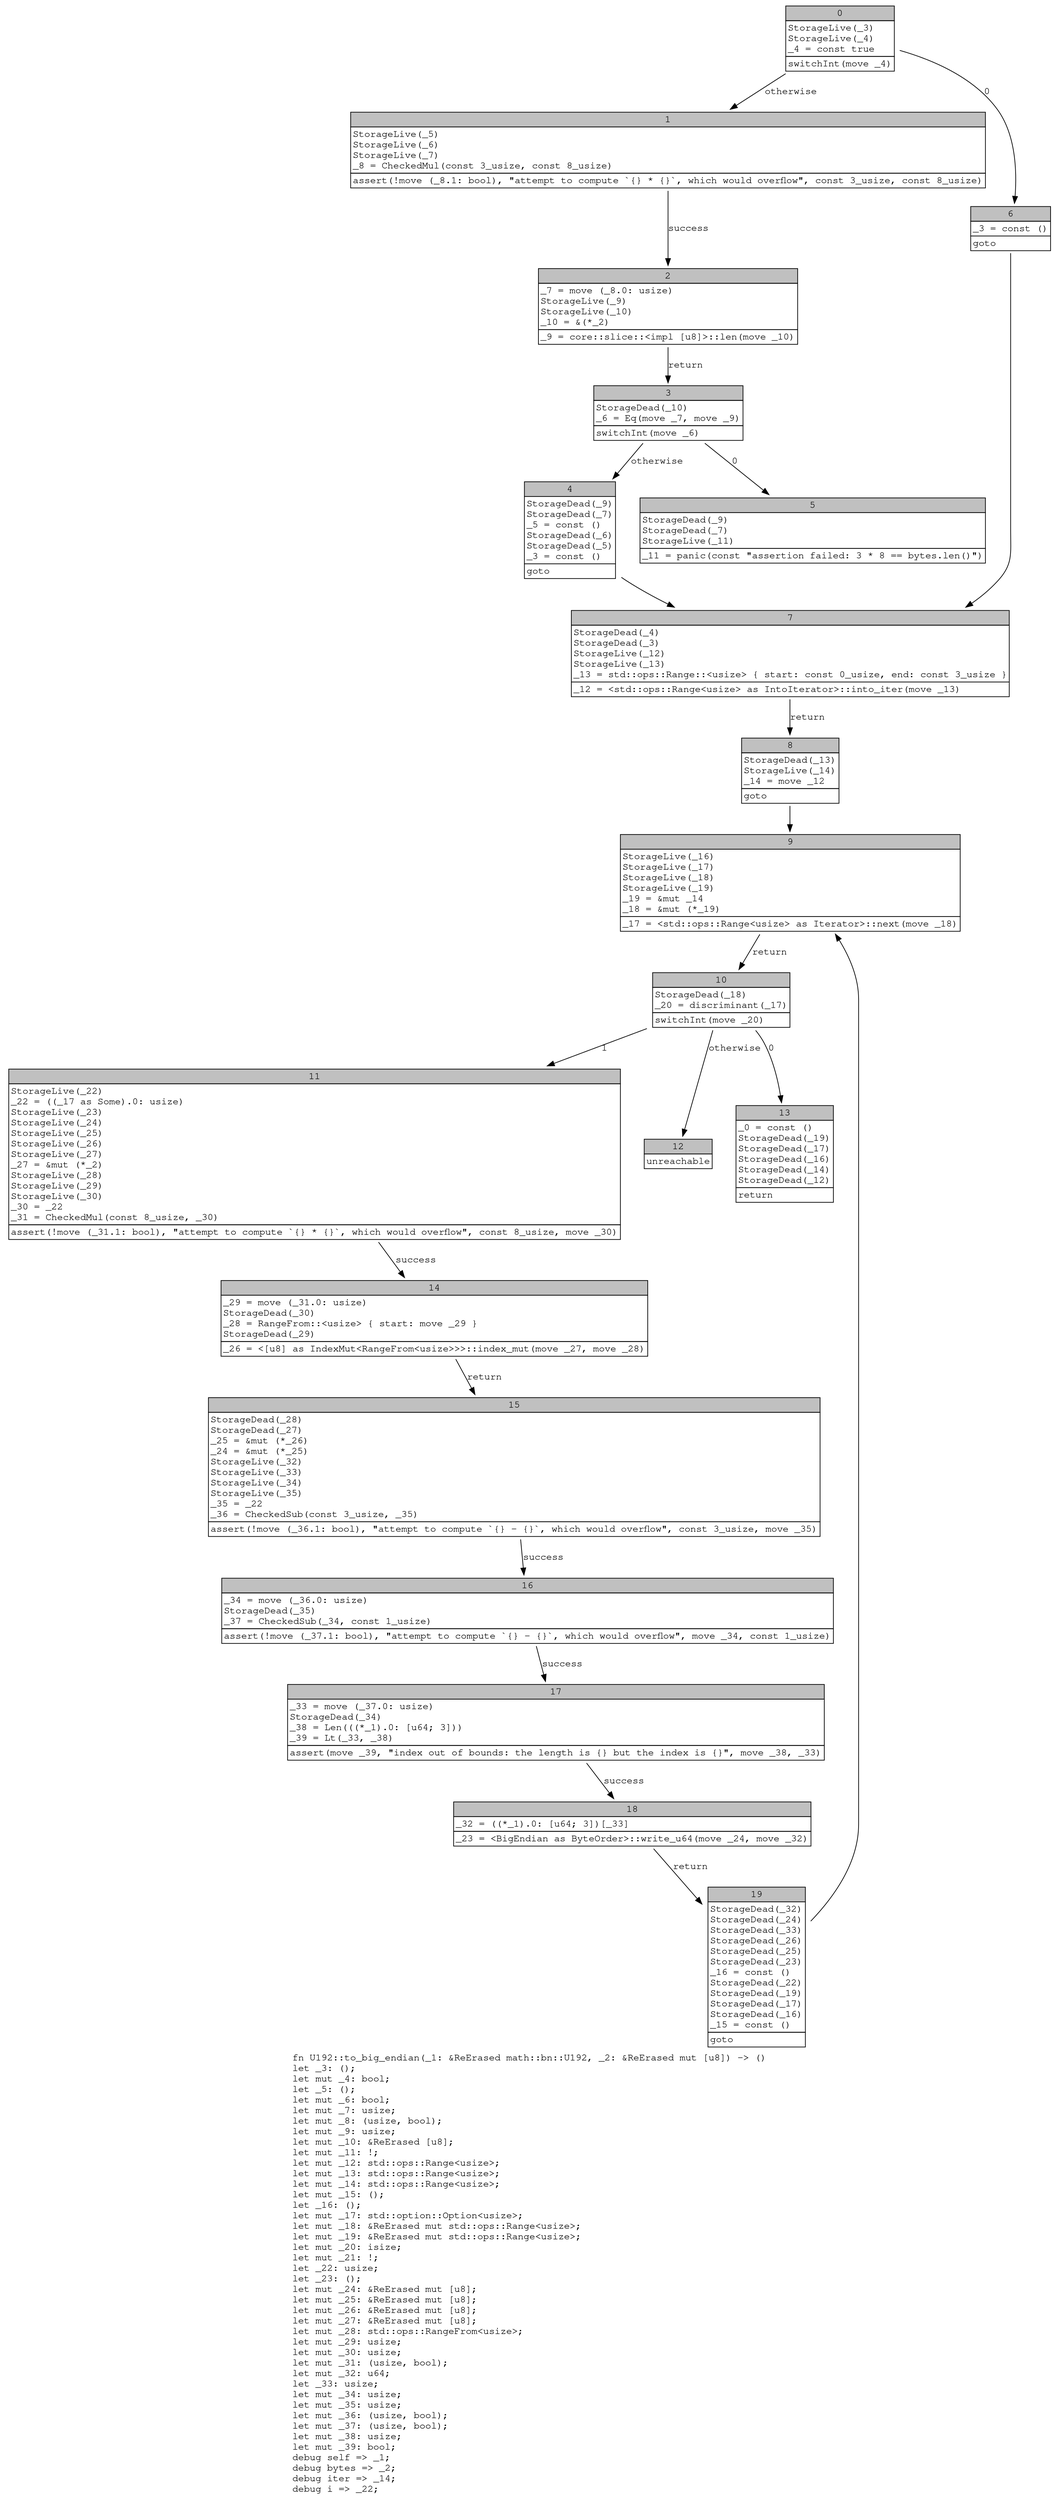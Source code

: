 digraph Mir_0_14484 {
    graph [fontname="Courier, monospace"];
    node [fontname="Courier, monospace"];
    edge [fontname="Courier, monospace"];
    label=<fn U192::to_big_endian(_1: &amp;ReErased math::bn::U192, _2: &amp;ReErased mut [u8]) -&gt; ()<br align="left"/>let _3: ();<br align="left"/>let mut _4: bool;<br align="left"/>let _5: ();<br align="left"/>let mut _6: bool;<br align="left"/>let mut _7: usize;<br align="left"/>let mut _8: (usize, bool);<br align="left"/>let mut _9: usize;<br align="left"/>let mut _10: &amp;ReErased [u8];<br align="left"/>let mut _11: !;<br align="left"/>let mut _12: std::ops::Range&lt;usize&gt;;<br align="left"/>let mut _13: std::ops::Range&lt;usize&gt;;<br align="left"/>let mut _14: std::ops::Range&lt;usize&gt;;<br align="left"/>let mut _15: ();<br align="left"/>let _16: ();<br align="left"/>let mut _17: std::option::Option&lt;usize&gt;;<br align="left"/>let mut _18: &amp;ReErased mut std::ops::Range&lt;usize&gt;;<br align="left"/>let mut _19: &amp;ReErased mut std::ops::Range&lt;usize&gt;;<br align="left"/>let mut _20: isize;<br align="left"/>let mut _21: !;<br align="left"/>let _22: usize;<br align="left"/>let _23: ();<br align="left"/>let mut _24: &amp;ReErased mut [u8];<br align="left"/>let mut _25: &amp;ReErased mut [u8];<br align="left"/>let mut _26: &amp;ReErased mut [u8];<br align="left"/>let mut _27: &amp;ReErased mut [u8];<br align="left"/>let mut _28: std::ops::RangeFrom&lt;usize&gt;;<br align="left"/>let mut _29: usize;<br align="left"/>let mut _30: usize;<br align="left"/>let mut _31: (usize, bool);<br align="left"/>let mut _32: u64;<br align="left"/>let _33: usize;<br align="left"/>let mut _34: usize;<br align="left"/>let mut _35: usize;<br align="left"/>let mut _36: (usize, bool);<br align="left"/>let mut _37: (usize, bool);<br align="left"/>let mut _38: usize;<br align="left"/>let mut _39: bool;<br align="left"/>debug self =&gt; _1;<br align="left"/>debug bytes =&gt; _2;<br align="left"/>debug iter =&gt; _14;<br align="left"/>debug i =&gt; _22;<br align="left"/>>;
    bb0__0_14484 [shape="none", label=<<table border="0" cellborder="1" cellspacing="0"><tr><td bgcolor="gray" align="center" colspan="1">0</td></tr><tr><td align="left" balign="left">StorageLive(_3)<br/>StorageLive(_4)<br/>_4 = const true<br/></td></tr><tr><td align="left">switchInt(move _4)</td></tr></table>>];
    bb1__0_14484 [shape="none", label=<<table border="0" cellborder="1" cellspacing="0"><tr><td bgcolor="gray" align="center" colspan="1">1</td></tr><tr><td align="left" balign="left">StorageLive(_5)<br/>StorageLive(_6)<br/>StorageLive(_7)<br/>_8 = CheckedMul(const 3_usize, const 8_usize)<br/></td></tr><tr><td align="left">assert(!move (_8.1: bool), &quot;attempt to compute `{} * {}`, which would overflow&quot;, const 3_usize, const 8_usize)</td></tr></table>>];
    bb2__0_14484 [shape="none", label=<<table border="0" cellborder="1" cellspacing="0"><tr><td bgcolor="gray" align="center" colspan="1">2</td></tr><tr><td align="left" balign="left">_7 = move (_8.0: usize)<br/>StorageLive(_9)<br/>StorageLive(_10)<br/>_10 = &amp;(*_2)<br/></td></tr><tr><td align="left">_9 = core::slice::&lt;impl [u8]&gt;::len(move _10)</td></tr></table>>];
    bb3__0_14484 [shape="none", label=<<table border="0" cellborder="1" cellspacing="0"><tr><td bgcolor="gray" align="center" colspan="1">3</td></tr><tr><td align="left" balign="left">StorageDead(_10)<br/>_6 = Eq(move _7, move _9)<br/></td></tr><tr><td align="left">switchInt(move _6)</td></tr></table>>];
    bb4__0_14484 [shape="none", label=<<table border="0" cellborder="1" cellspacing="0"><tr><td bgcolor="gray" align="center" colspan="1">4</td></tr><tr><td align="left" balign="left">StorageDead(_9)<br/>StorageDead(_7)<br/>_5 = const ()<br/>StorageDead(_6)<br/>StorageDead(_5)<br/>_3 = const ()<br/></td></tr><tr><td align="left">goto</td></tr></table>>];
    bb5__0_14484 [shape="none", label=<<table border="0" cellborder="1" cellspacing="0"><tr><td bgcolor="gray" align="center" colspan="1">5</td></tr><tr><td align="left" balign="left">StorageDead(_9)<br/>StorageDead(_7)<br/>StorageLive(_11)<br/></td></tr><tr><td align="left">_11 = panic(const &quot;assertion failed: 3 * 8 == bytes.len()&quot;)</td></tr></table>>];
    bb6__0_14484 [shape="none", label=<<table border="0" cellborder="1" cellspacing="0"><tr><td bgcolor="gray" align="center" colspan="1">6</td></tr><tr><td align="left" balign="left">_3 = const ()<br/></td></tr><tr><td align="left">goto</td></tr></table>>];
    bb7__0_14484 [shape="none", label=<<table border="0" cellborder="1" cellspacing="0"><tr><td bgcolor="gray" align="center" colspan="1">7</td></tr><tr><td align="left" balign="left">StorageDead(_4)<br/>StorageDead(_3)<br/>StorageLive(_12)<br/>StorageLive(_13)<br/>_13 = std::ops::Range::&lt;usize&gt; { start: const 0_usize, end: const 3_usize }<br/></td></tr><tr><td align="left">_12 = &lt;std::ops::Range&lt;usize&gt; as IntoIterator&gt;::into_iter(move _13)</td></tr></table>>];
    bb8__0_14484 [shape="none", label=<<table border="0" cellborder="1" cellspacing="0"><tr><td bgcolor="gray" align="center" colspan="1">8</td></tr><tr><td align="left" balign="left">StorageDead(_13)<br/>StorageLive(_14)<br/>_14 = move _12<br/></td></tr><tr><td align="left">goto</td></tr></table>>];
    bb9__0_14484 [shape="none", label=<<table border="0" cellborder="1" cellspacing="0"><tr><td bgcolor="gray" align="center" colspan="1">9</td></tr><tr><td align="left" balign="left">StorageLive(_16)<br/>StorageLive(_17)<br/>StorageLive(_18)<br/>StorageLive(_19)<br/>_19 = &amp;mut _14<br/>_18 = &amp;mut (*_19)<br/></td></tr><tr><td align="left">_17 = &lt;std::ops::Range&lt;usize&gt; as Iterator&gt;::next(move _18)</td></tr></table>>];
    bb10__0_14484 [shape="none", label=<<table border="0" cellborder="1" cellspacing="0"><tr><td bgcolor="gray" align="center" colspan="1">10</td></tr><tr><td align="left" balign="left">StorageDead(_18)<br/>_20 = discriminant(_17)<br/></td></tr><tr><td align="left">switchInt(move _20)</td></tr></table>>];
    bb11__0_14484 [shape="none", label=<<table border="0" cellborder="1" cellspacing="0"><tr><td bgcolor="gray" align="center" colspan="1">11</td></tr><tr><td align="left" balign="left">StorageLive(_22)<br/>_22 = ((_17 as Some).0: usize)<br/>StorageLive(_23)<br/>StorageLive(_24)<br/>StorageLive(_25)<br/>StorageLive(_26)<br/>StorageLive(_27)<br/>_27 = &amp;mut (*_2)<br/>StorageLive(_28)<br/>StorageLive(_29)<br/>StorageLive(_30)<br/>_30 = _22<br/>_31 = CheckedMul(const 8_usize, _30)<br/></td></tr><tr><td align="left">assert(!move (_31.1: bool), &quot;attempt to compute `{} * {}`, which would overflow&quot;, const 8_usize, move _30)</td></tr></table>>];
    bb12__0_14484 [shape="none", label=<<table border="0" cellborder="1" cellspacing="0"><tr><td bgcolor="gray" align="center" colspan="1">12</td></tr><tr><td align="left">unreachable</td></tr></table>>];
    bb13__0_14484 [shape="none", label=<<table border="0" cellborder="1" cellspacing="0"><tr><td bgcolor="gray" align="center" colspan="1">13</td></tr><tr><td align="left" balign="left">_0 = const ()<br/>StorageDead(_19)<br/>StorageDead(_17)<br/>StorageDead(_16)<br/>StorageDead(_14)<br/>StorageDead(_12)<br/></td></tr><tr><td align="left">return</td></tr></table>>];
    bb14__0_14484 [shape="none", label=<<table border="0" cellborder="1" cellspacing="0"><tr><td bgcolor="gray" align="center" colspan="1">14</td></tr><tr><td align="left" balign="left">_29 = move (_31.0: usize)<br/>StorageDead(_30)<br/>_28 = RangeFrom::&lt;usize&gt; { start: move _29 }<br/>StorageDead(_29)<br/></td></tr><tr><td align="left">_26 = &lt;[u8] as IndexMut&lt;RangeFrom&lt;usize&gt;&gt;&gt;::index_mut(move _27, move _28)</td></tr></table>>];
    bb15__0_14484 [shape="none", label=<<table border="0" cellborder="1" cellspacing="0"><tr><td bgcolor="gray" align="center" colspan="1">15</td></tr><tr><td align="left" balign="left">StorageDead(_28)<br/>StorageDead(_27)<br/>_25 = &amp;mut (*_26)<br/>_24 = &amp;mut (*_25)<br/>StorageLive(_32)<br/>StorageLive(_33)<br/>StorageLive(_34)<br/>StorageLive(_35)<br/>_35 = _22<br/>_36 = CheckedSub(const 3_usize, _35)<br/></td></tr><tr><td align="left">assert(!move (_36.1: bool), &quot;attempt to compute `{} - {}`, which would overflow&quot;, const 3_usize, move _35)</td></tr></table>>];
    bb16__0_14484 [shape="none", label=<<table border="0" cellborder="1" cellspacing="0"><tr><td bgcolor="gray" align="center" colspan="1">16</td></tr><tr><td align="left" balign="left">_34 = move (_36.0: usize)<br/>StorageDead(_35)<br/>_37 = CheckedSub(_34, const 1_usize)<br/></td></tr><tr><td align="left">assert(!move (_37.1: bool), &quot;attempt to compute `{} - {}`, which would overflow&quot;, move _34, const 1_usize)</td></tr></table>>];
    bb17__0_14484 [shape="none", label=<<table border="0" cellborder="1" cellspacing="0"><tr><td bgcolor="gray" align="center" colspan="1">17</td></tr><tr><td align="left" balign="left">_33 = move (_37.0: usize)<br/>StorageDead(_34)<br/>_38 = Len(((*_1).0: [u64; 3]))<br/>_39 = Lt(_33, _38)<br/></td></tr><tr><td align="left">assert(move _39, &quot;index out of bounds: the length is {} but the index is {}&quot;, move _38, _33)</td></tr></table>>];
    bb18__0_14484 [shape="none", label=<<table border="0" cellborder="1" cellspacing="0"><tr><td bgcolor="gray" align="center" colspan="1">18</td></tr><tr><td align="left" balign="left">_32 = ((*_1).0: [u64; 3])[_33]<br/></td></tr><tr><td align="left">_23 = &lt;BigEndian as ByteOrder&gt;::write_u64(move _24, move _32)</td></tr></table>>];
    bb19__0_14484 [shape="none", label=<<table border="0" cellborder="1" cellspacing="0"><tr><td bgcolor="gray" align="center" colspan="1">19</td></tr><tr><td align="left" balign="left">StorageDead(_32)<br/>StorageDead(_24)<br/>StorageDead(_33)<br/>StorageDead(_26)<br/>StorageDead(_25)<br/>StorageDead(_23)<br/>_16 = const ()<br/>StorageDead(_22)<br/>StorageDead(_19)<br/>StorageDead(_17)<br/>StorageDead(_16)<br/>_15 = const ()<br/></td></tr><tr><td align="left">goto</td></tr></table>>];
    bb0__0_14484 -> bb6__0_14484 [label="0"];
    bb0__0_14484 -> bb1__0_14484 [label="otherwise"];
    bb1__0_14484 -> bb2__0_14484 [label="success"];
    bb2__0_14484 -> bb3__0_14484 [label="return"];
    bb3__0_14484 -> bb5__0_14484 [label="0"];
    bb3__0_14484 -> bb4__0_14484 [label="otherwise"];
    bb4__0_14484 -> bb7__0_14484 [label=""];
    bb6__0_14484 -> bb7__0_14484 [label=""];
    bb7__0_14484 -> bb8__0_14484 [label="return"];
    bb8__0_14484 -> bb9__0_14484 [label=""];
    bb9__0_14484 -> bb10__0_14484 [label="return"];
    bb10__0_14484 -> bb13__0_14484 [label="0"];
    bb10__0_14484 -> bb11__0_14484 [label="1"];
    bb10__0_14484 -> bb12__0_14484 [label="otherwise"];
    bb11__0_14484 -> bb14__0_14484 [label="success"];
    bb14__0_14484 -> bb15__0_14484 [label="return"];
    bb15__0_14484 -> bb16__0_14484 [label="success"];
    bb16__0_14484 -> bb17__0_14484 [label="success"];
    bb17__0_14484 -> bb18__0_14484 [label="success"];
    bb18__0_14484 -> bb19__0_14484 [label="return"];
    bb19__0_14484 -> bb9__0_14484 [label=""];
}
